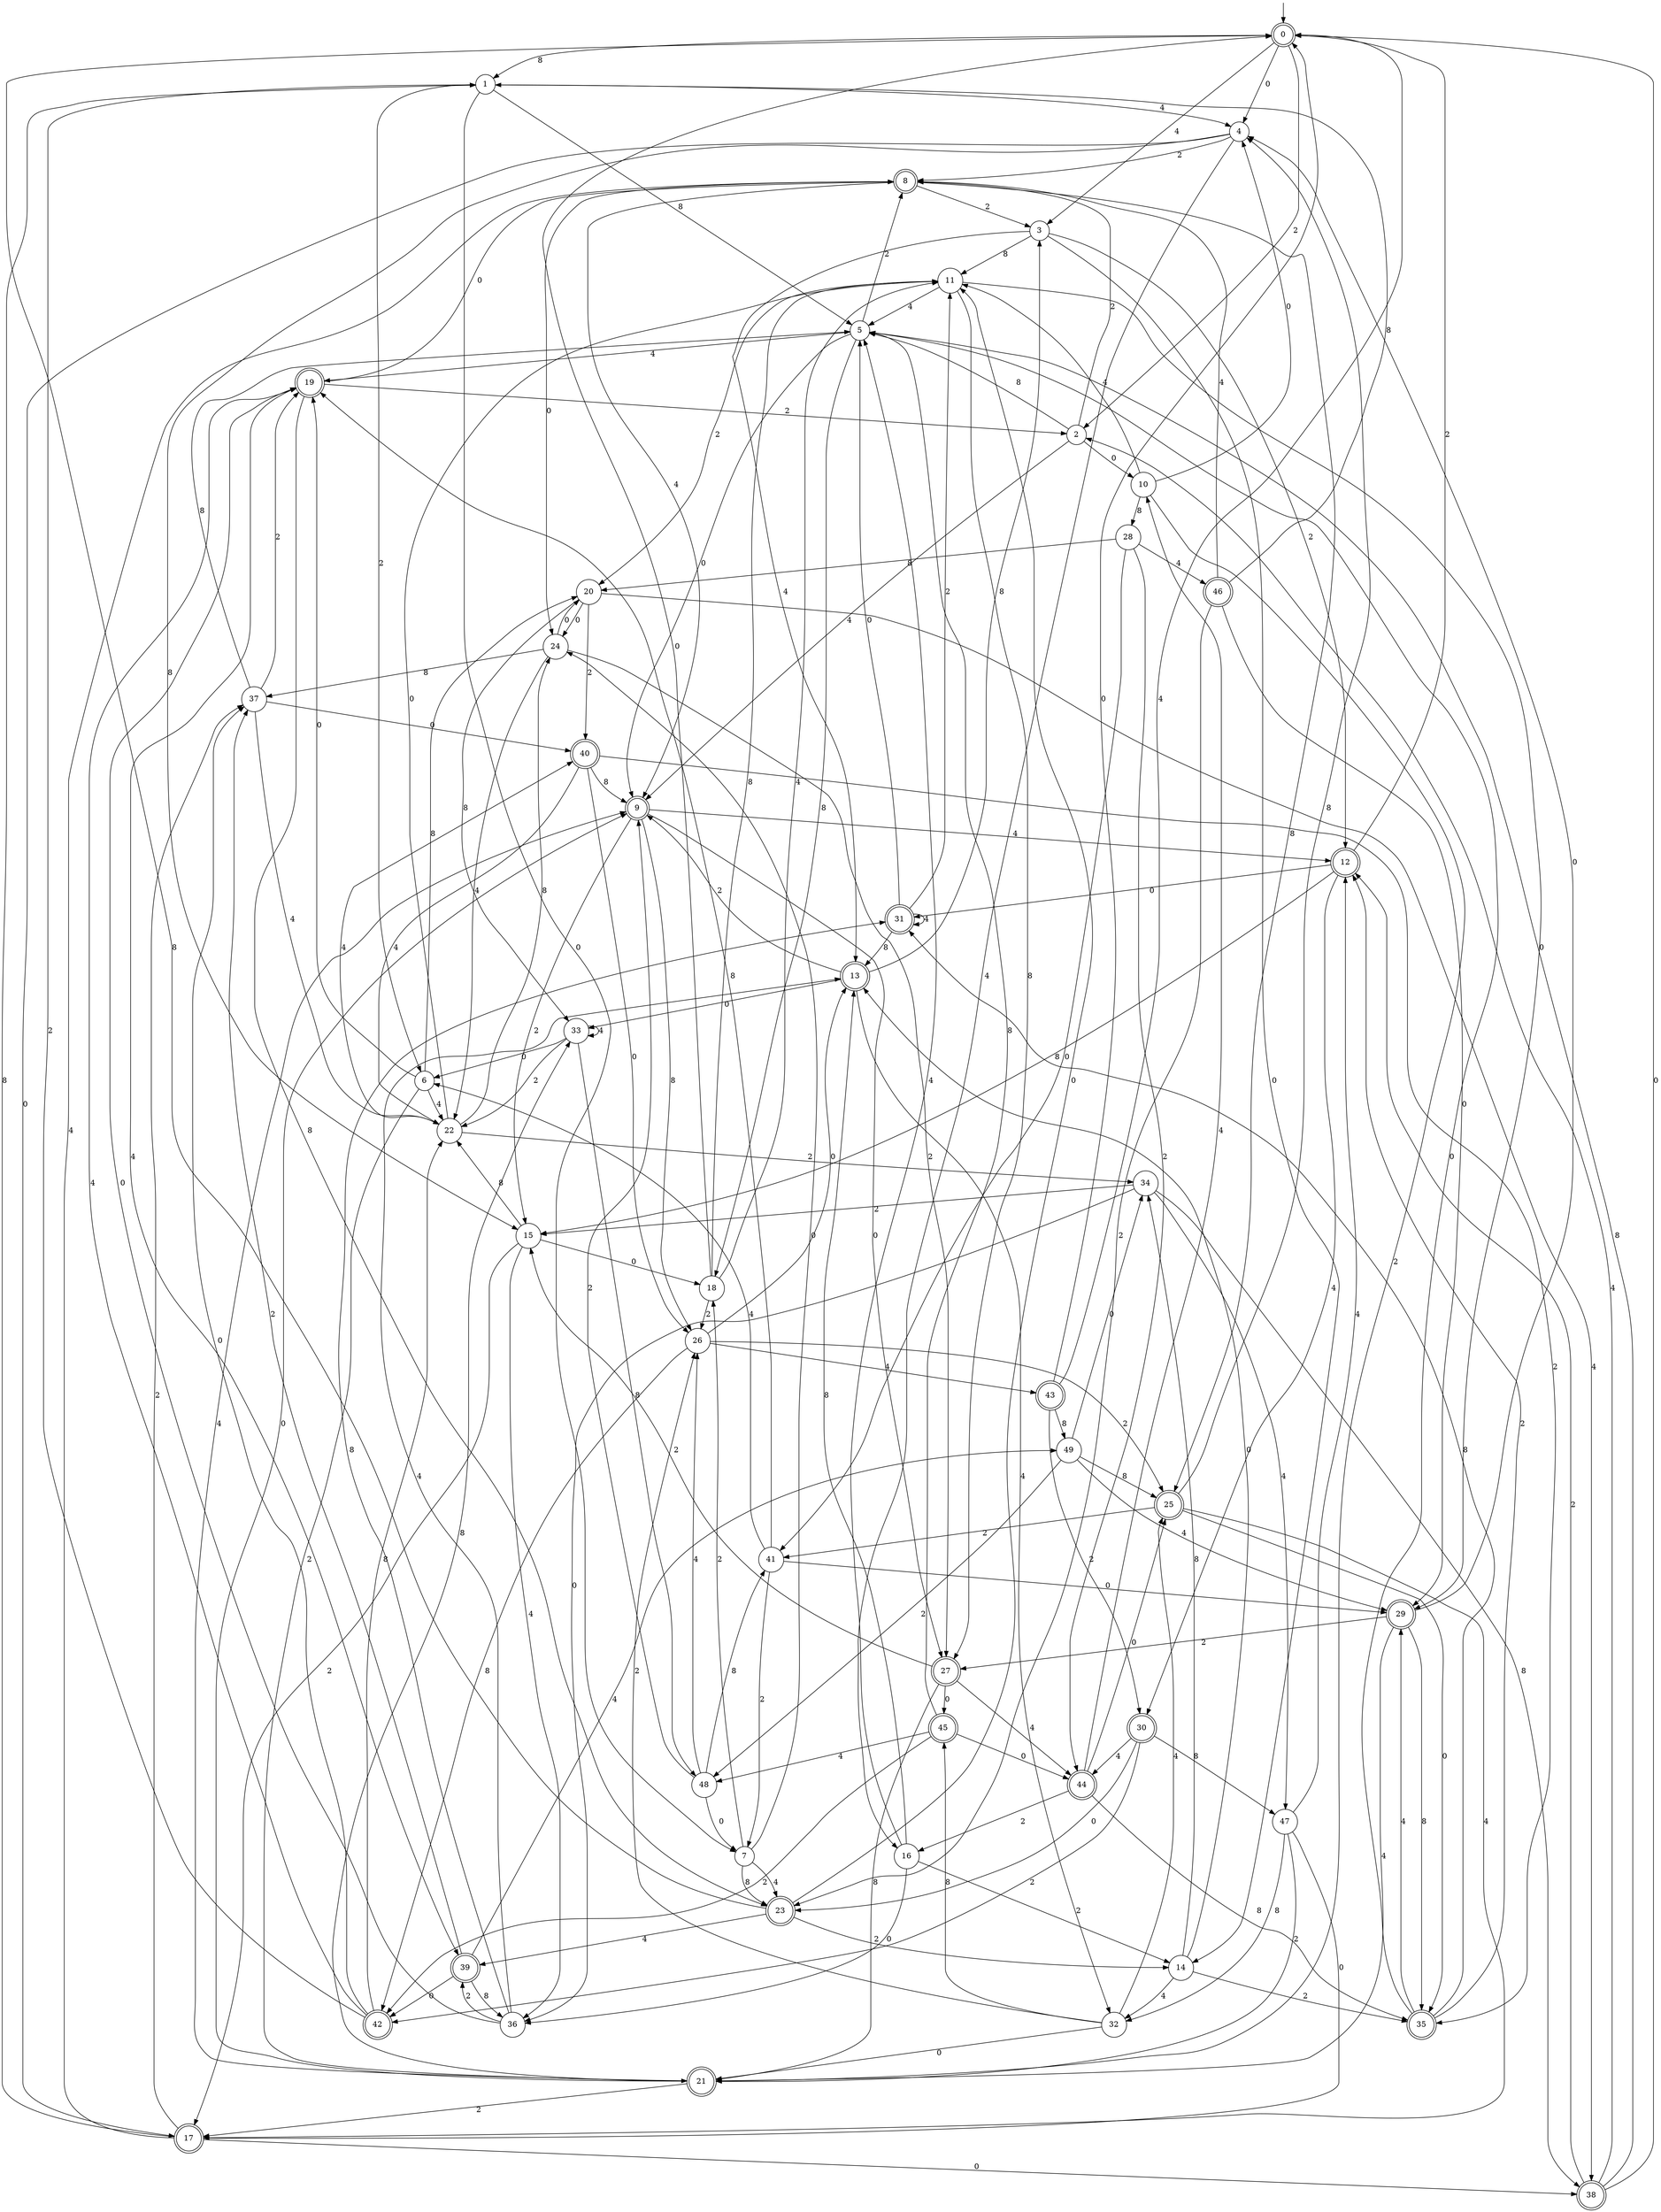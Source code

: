 digraph g {

	s0 [shape="doublecircle" label="0"];
	s1 [shape="circle" label="1"];
	s2 [shape="circle" label="2"];
	s3 [shape="circle" label="3"];
	s4 [shape="circle" label="4"];
	s5 [shape="circle" label="5"];
	s6 [shape="circle" label="6"];
	s7 [shape="circle" label="7"];
	s8 [shape="doublecircle" label="8"];
	s9 [shape="doublecircle" label="9"];
	s10 [shape="circle" label="10"];
	s11 [shape="circle" label="11"];
	s12 [shape="doublecircle" label="12"];
	s13 [shape="doublecircle" label="13"];
	s14 [shape="circle" label="14"];
	s15 [shape="circle" label="15"];
	s16 [shape="circle" label="16"];
	s17 [shape="doublecircle" label="17"];
	s18 [shape="circle" label="18"];
	s19 [shape="doublecircle" label="19"];
	s20 [shape="circle" label="20"];
	s21 [shape="doublecircle" label="21"];
	s22 [shape="circle" label="22"];
	s23 [shape="doublecircle" label="23"];
	s24 [shape="circle" label="24"];
	s25 [shape="doublecircle" label="25"];
	s26 [shape="circle" label="26"];
	s27 [shape="doublecircle" label="27"];
	s28 [shape="circle" label="28"];
	s29 [shape="doublecircle" label="29"];
	s30 [shape="doublecircle" label="30"];
	s31 [shape="doublecircle" label="31"];
	s32 [shape="circle" label="32"];
	s33 [shape="circle" label="33"];
	s34 [shape="circle" label="34"];
	s35 [shape="doublecircle" label="35"];
	s36 [shape="circle" label="36"];
	s37 [shape="circle" label="37"];
	s38 [shape="doublecircle" label="38"];
	s39 [shape="doublecircle" label="39"];
	s40 [shape="doublecircle" label="40"];
	s41 [shape="circle" label="41"];
	s42 [shape="doublecircle" label="42"];
	s43 [shape="doublecircle" label="43"];
	s44 [shape="doublecircle" label="44"];
	s45 [shape="doublecircle" label="45"];
	s46 [shape="doublecircle" label="46"];
	s47 [shape="circle" label="47"];
	s48 [shape="circle" label="48"];
	s49 [shape="circle" label="49"];
	s0 -> s1 [label="8"];
	s0 -> s2 [label="2"];
	s0 -> s3 [label="4"];
	s0 -> s4 [label="0"];
	s1 -> s5 [label="8"];
	s1 -> s6 [label="2"];
	s1 -> s4 [label="4"];
	s1 -> s7 [label="0"];
	s2 -> s5 [label="8"];
	s2 -> s8 [label="2"];
	s2 -> s9 [label="4"];
	s2 -> s10 [label="0"];
	s3 -> s11 [label="8"];
	s3 -> s12 [label="2"];
	s3 -> s13 [label="4"];
	s3 -> s14 [label="0"];
	s4 -> s15 [label="8"];
	s4 -> s8 [label="2"];
	s4 -> s16 [label="4"];
	s4 -> s17 [label="0"];
	s5 -> s18 [label="8"];
	s5 -> s8 [label="2"];
	s5 -> s19 [label="4"];
	s5 -> s9 [label="0"];
	s6 -> s20 [label="8"];
	s6 -> s21 [label="2"];
	s6 -> s22 [label="4"];
	s6 -> s19 [label="0"];
	s7 -> s23 [label="8"];
	s7 -> s18 [label="2"];
	s7 -> s23 [label="4"];
	s7 -> s24 [label="0"];
	s8 -> s25 [label="8"];
	s8 -> s3 [label="2"];
	s8 -> s9 [label="4"];
	s8 -> s24 [label="0"];
	s9 -> s26 [label="8"];
	s9 -> s15 [label="2"];
	s9 -> s12 [label="4"];
	s9 -> s27 [label="0"];
	s10 -> s28 [label="8"];
	s10 -> s21 [label="2"];
	s10 -> s11 [label="4"];
	s10 -> s4 [label="0"];
	s11 -> s27 [label="8"];
	s11 -> s20 [label="2"];
	s11 -> s5 [label="4"];
	s11 -> s29 [label="0"];
	s12 -> s15 [label="8"];
	s12 -> s0 [label="2"];
	s12 -> s30 [label="4"];
	s12 -> s31 [label="0"];
	s13 -> s3 [label="8"];
	s13 -> s9 [label="2"];
	s13 -> s32 [label="4"];
	s13 -> s33 [label="0"];
	s14 -> s34 [label="8"];
	s14 -> s35 [label="2"];
	s14 -> s32 [label="4"];
	s14 -> s13 [label="0"];
	s15 -> s22 [label="8"];
	s15 -> s17 [label="2"];
	s15 -> s36 [label="4"];
	s15 -> s18 [label="0"];
	s16 -> s13 [label="8"];
	s16 -> s14 [label="2"];
	s16 -> s5 [label="4"];
	s16 -> s36 [label="0"];
	s17 -> s1 [label="8"];
	s17 -> s37 [label="2"];
	s17 -> s8 [label="4"];
	s17 -> s38 [label="0"];
	s18 -> s11 [label="8"];
	s18 -> s26 [label="2"];
	s18 -> s11 [label="4"];
	s18 -> s0 [label="0"];
	s19 -> s23 [label="8"];
	s19 -> s2 [label="2"];
	s19 -> s39 [label="4"];
	s19 -> s8 [label="0"];
	s20 -> s33 [label="8"];
	s20 -> s40 [label="2"];
	s20 -> s38 [label="4"];
	s20 -> s24 [label="0"];
	s21 -> s33 [label="8"];
	s21 -> s17 [label="2"];
	s21 -> s9 [label="4"];
	s21 -> s9 [label="0"];
	s22 -> s24 [label="8"];
	s22 -> s34 [label="2"];
	s22 -> s40 [label="4"];
	s22 -> s11 [label="0"];
	s23 -> s0 [label="8"];
	s23 -> s14 [label="2"];
	s23 -> s39 [label="4"];
	s23 -> s11 [label="0"];
	s24 -> s37 [label="8"];
	s24 -> s27 [label="2"];
	s24 -> s22 [label="4"];
	s24 -> s20 [label="0"];
	s25 -> s4 [label="8"];
	s25 -> s41 [label="2"];
	s25 -> s17 [label="4"];
	s25 -> s35 [label="0"];
	s26 -> s42 [label="8"];
	s26 -> s25 [label="2"];
	s26 -> s43 [label="4"];
	s26 -> s13 [label="0"];
	s27 -> s21 [label="8"];
	s27 -> s15 [label="2"];
	s27 -> s44 [label="4"];
	s27 -> s45 [label="0"];
	s28 -> s20 [label="8"];
	s28 -> s44 [label="2"];
	s28 -> s46 [label="4"];
	s28 -> s41 [label="0"];
	s29 -> s35 [label="8"];
	s29 -> s27 [label="2"];
	s29 -> s21 [label="4"];
	s29 -> s4 [label="0"];
	s30 -> s47 [label="8"];
	s30 -> s42 [label="2"];
	s30 -> s44 [label="4"];
	s30 -> s23 [label="0"];
	s31 -> s13 [label="8"];
	s31 -> s11 [label="2"];
	s31 -> s31 [label="4"];
	s31 -> s5 [label="0"];
	s32 -> s45 [label="8"];
	s32 -> s26 [label="2"];
	s32 -> s25 [label="4"];
	s32 -> s21 [label="0"];
	s33 -> s48 [label="8"];
	s33 -> s22 [label="2"];
	s33 -> s33 [label="4"];
	s33 -> s6 [label="0"];
	s34 -> s38 [label="8"];
	s34 -> s15 [label="2"];
	s34 -> s47 [label="4"];
	s34 -> s36 [label="0"];
	s35 -> s31 [label="8"];
	s35 -> s12 [label="2"];
	s35 -> s29 [label="4"];
	s35 -> s5 [label="0"];
	s36 -> s31 [label="8"];
	s36 -> s39 [label="2"];
	s36 -> s13 [label="4"];
	s36 -> s19 [label="0"];
	s37 -> s5 [label="8"];
	s37 -> s19 [label="2"];
	s37 -> s22 [label="4"];
	s37 -> s40 [label="0"];
	s38 -> s5 [label="8"];
	s38 -> s12 [label="2"];
	s38 -> s2 [label="4"];
	s38 -> s0 [label="0"];
	s39 -> s36 [label="8"];
	s39 -> s37 [label="2"];
	s39 -> s49 [label="4"];
	s39 -> s42 [label="0"];
	s40 -> s9 [label="8"];
	s40 -> s35 [label="2"];
	s40 -> s22 [label="4"];
	s40 -> s26 [label="0"];
	s41 -> s19 [label="8"];
	s41 -> s7 [label="2"];
	s41 -> s6 [label="4"];
	s41 -> s29 [label="0"];
	s42 -> s22 [label="8"];
	s42 -> s1 [label="2"];
	s42 -> s19 [label="4"];
	s42 -> s37 [label="0"];
	s43 -> s49 [label="8"];
	s43 -> s30 [label="2"];
	s43 -> s0 [label="4"];
	s43 -> s0 [label="0"];
	s44 -> s35 [label="8"];
	s44 -> s16 [label="2"];
	s44 -> s10 [label="4"];
	s44 -> s25 [label="0"];
	s45 -> s5 [label="8"];
	s45 -> s42 [label="2"];
	s45 -> s48 [label="4"];
	s45 -> s44 [label="0"];
	s46 -> s1 [label="8"];
	s46 -> s23 [label="2"];
	s46 -> s8 [label="4"];
	s46 -> s29 [label="0"];
	s47 -> s32 [label="8"];
	s47 -> s21 [label="2"];
	s47 -> s12 [label="4"];
	s47 -> s17 [label="0"];
	s48 -> s41 [label="8"];
	s48 -> s9 [label="2"];
	s48 -> s26 [label="4"];
	s48 -> s7 [label="0"];
	s49 -> s25 [label="8"];
	s49 -> s48 [label="2"];
	s49 -> s29 [label="4"];
	s49 -> s34 [label="0"];

__start0 [label="" shape="none" width="0" height="0"];
__start0 -> s0;

}
